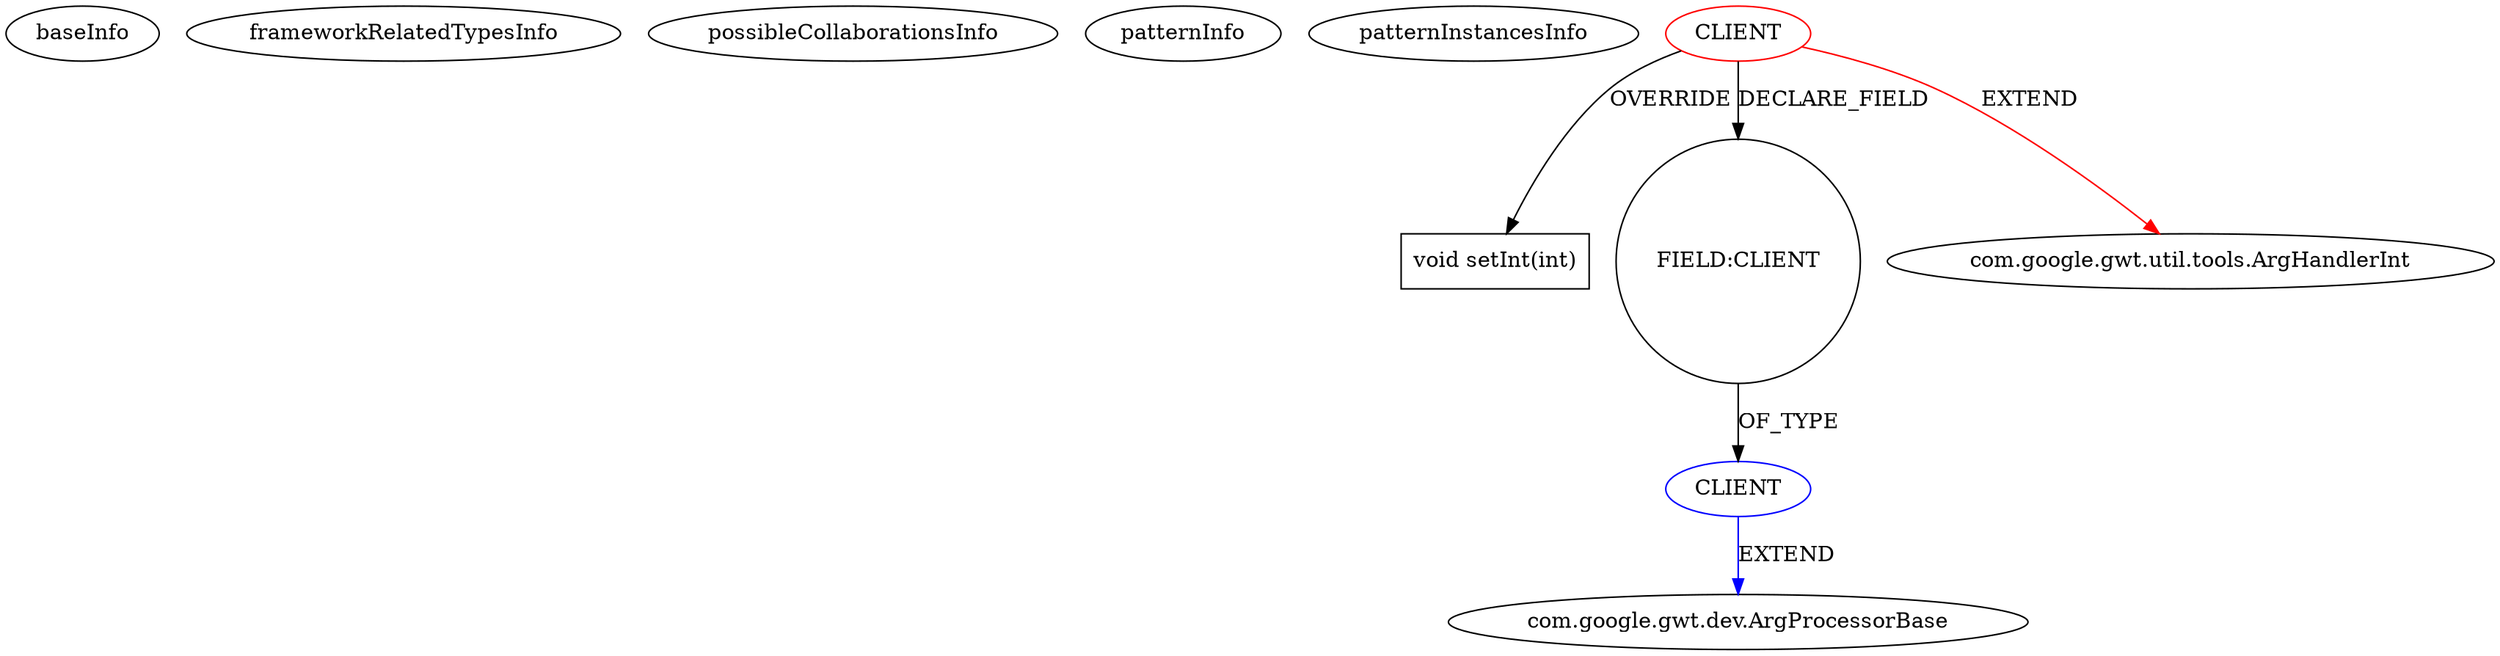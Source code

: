 digraph {
baseInfo[graphId=1951,category="pattern",isAnonymous=false,possibleRelation=true]
frameworkRelatedTypesInfo[0="com.google.gwt.util.tools.ArgHandlerInt"]
possibleCollaborationsInfo[0="1951~FIELD_TYPE_DECLARATION-~com.google.gwt.util.tools.ArgHandlerInt ~com.google.gwt.dev.ArgProcessorBase ~false~false"]
patternInfo[frequency=2.0,patternRootClient=0]
patternInstancesInfo[0="WeTheInternet-xapi-template~/WeTheInternet-xapi-template/xapi-template-master/src/main/java/wetheinter/net/dev/template/ProcessingInstructionOptions.java~SkipLinesArg~480",1="WeTheInternet-xapi-template~/WeTheInternet-xapi-template/xapi-template-master/src/main/java/wetheinter/net/dev/template/ProcessingInstructionOptions.java~SkipWordsArg~479"]
5[label="void setInt(int)",vertexType="OVERRIDING_METHOD_DECLARATION",isFrameworkType=false,shape=box]
0[label="CLIENT",vertexType="ROOT_CLIENT_CLASS_DECLARATION",isFrameworkType=false,color=red]
2[label="FIELD:CLIENT",vertexType="FIELD_DECLARATION",isFrameworkType=false,shape=circle]
1[label="com.google.gwt.util.tools.ArgHandlerInt",vertexType="FRAMEWORK_CLASS_TYPE",isFrameworkType=false]
3[label="CLIENT",vertexType="REFERENCE_CLIENT_CLASS_DECLARATION",isFrameworkType=false,color=blue]
4[label="com.google.gwt.dev.ArgProcessorBase",vertexType="FRAMEWORK_CLASS_TYPE",isFrameworkType=false]
0->2[label="DECLARE_FIELD"]
0->5[label="OVERRIDE"]
0->1[label="EXTEND",color=red]
3->4[label="EXTEND",color=blue]
2->3[label="OF_TYPE"]
}
